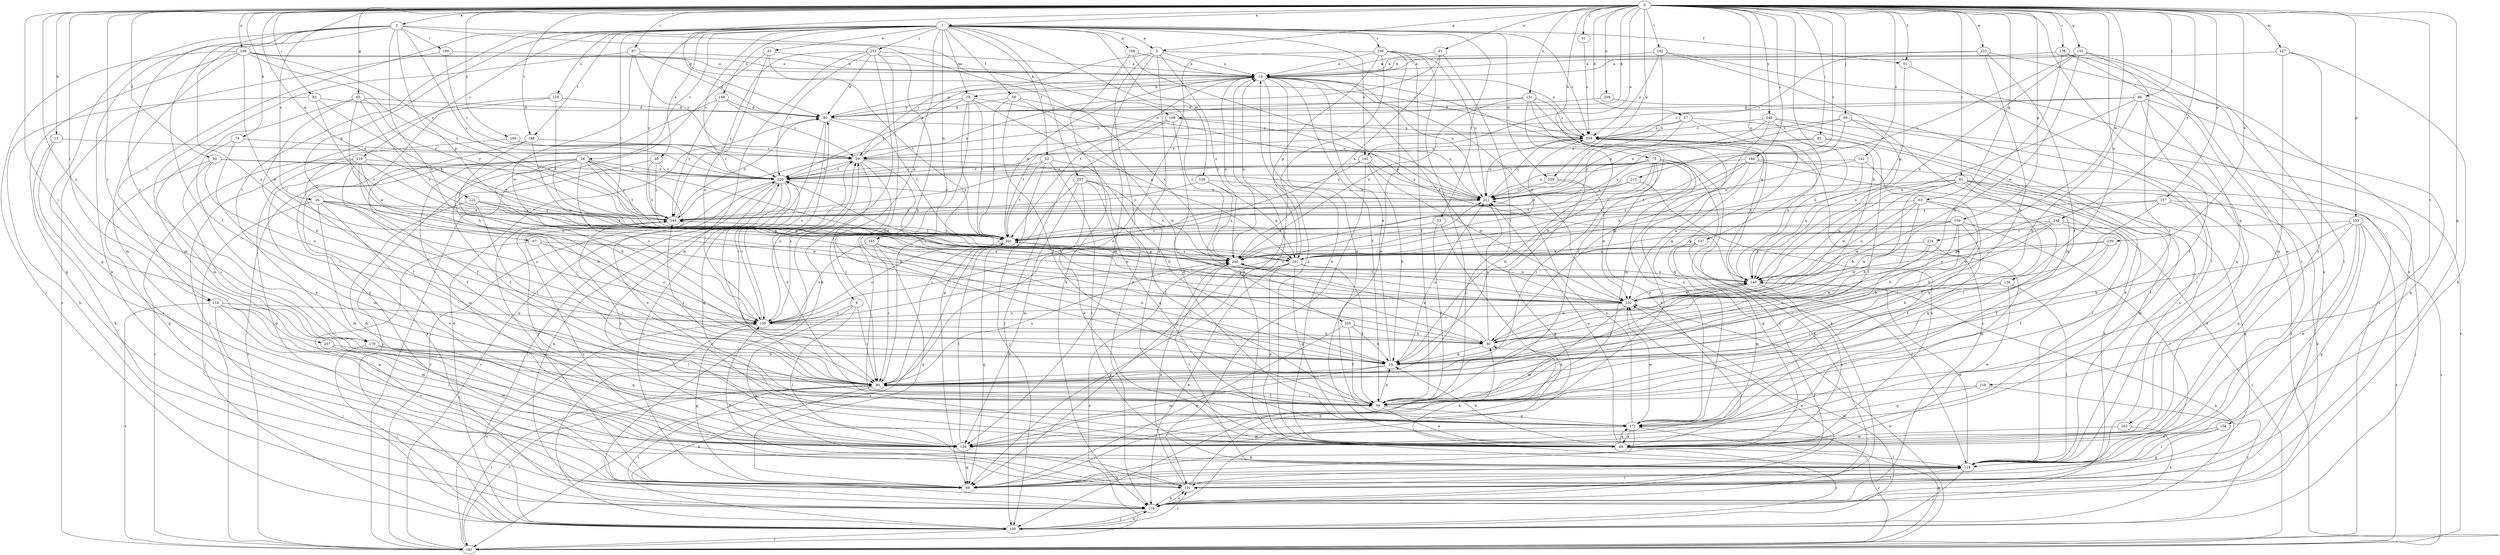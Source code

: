 strict digraph  {
0;
1;
3;
5;
6;
10;
13;
17;
18;
19;
26;
28;
29;
40;
41;
42;
48;
49;
50;
51;
52;
53;
58;
59;
63;
65;
67;
69;
74;
75;
80;
81;
82;
83;
86;
87;
90;
91;
99;
100;
108;
110;
118;
119;
127;
128;
129;
131;
136;
137;
138;
140;
142;
145;
148;
150;
152;
153;
157;
158;
159;
161;
163;
165;
168;
171;
176;
179;
180;
181;
184;
189;
191;
192;
198;
201;
207;
209;
210;
211;
215;
218;
219;
220;
222;
223;
224;
229;
230;
239;
240;
246;
248;
249;
250;
253;
255;
257;
259;
0 -> 1  [label=a];
0 -> 3  [label=a];
0 -> 5  [label=a];
0 -> 13  [label=b];
0 -> 17  [label=b];
0 -> 26  [label=c];
0 -> 40  [label=d];
0 -> 41  [label=e];
0 -> 50  [label=f];
0 -> 51  [label=f];
0 -> 63  [label=g];
0 -> 65  [label=g];
0 -> 74  [label=h];
0 -> 75  [label=h];
0 -> 80  [label=h];
0 -> 81  [label=i];
0 -> 82  [label=i];
0 -> 83  [label=i];
0 -> 86  [label=i];
0 -> 87  [label=i];
0 -> 90  [label=i];
0 -> 91  [label=j];
0 -> 99  [label=j];
0 -> 108  [label=k];
0 -> 118  [label=l];
0 -> 127  [label=m];
0 -> 131  [label=n];
0 -> 136  [label=n];
0 -> 137  [label=n];
0 -> 138  [label=n];
0 -> 142  [label=o];
0 -> 145  [label=o];
0 -> 152  [label=p];
0 -> 153  [label=p];
0 -> 157  [label=p];
0 -> 158  [label=p];
0 -> 159  [label=p];
0 -> 163  [label=q];
0 -> 176  [label=r];
0 -> 179  [label=r];
0 -> 184  [label=s];
0 -> 189  [label=s];
0 -> 192  [label=t];
0 -> 198  [label=t];
0 -> 207  [label=u];
0 -> 209  [label=u];
0 -> 215  [label=v];
0 -> 218  [label=v];
0 -> 222  [label=w];
0 -> 223  [label=w];
0 -> 224  [label=w];
0 -> 229  [label=w];
0 -> 239  [label=x];
0 -> 246  [label=y];
0 -> 248  [label=y];
1 -> 5  [label=a];
1 -> 6  [label=a];
1 -> 18  [label=b];
1 -> 28  [label=c];
1 -> 42  [label=e];
1 -> 48  [label=e];
1 -> 51  [label=f];
1 -> 52  [label=f];
1 -> 53  [label=f];
1 -> 58  [label=f];
1 -> 67  [label=g];
1 -> 118  [label=l];
1 -> 128  [label=m];
1 -> 145  [label=o];
1 -> 148  [label=o];
1 -> 165  [label=q];
1 -> 168  [label=q];
1 -> 179  [label=r];
1 -> 198  [label=t];
1 -> 201  [label=t];
1 -> 210  [label=u];
1 -> 219  [label=v];
1 -> 220  [label=v];
1 -> 229  [label=w];
1 -> 249  [label=y];
1 -> 250  [label=z];
1 -> 253  [label=z];
1 -> 255  [label=z];
1 -> 257  [label=z];
1 -> 259  [label=z];
3 -> 59  [label=f];
3 -> 69  [label=g];
3 -> 108  [label=k];
3 -> 110  [label=k];
3 -> 150  [label=o];
3 -> 161  [label=p];
3 -> 179  [label=r];
3 -> 180  [label=r];
3 -> 211  [label=u];
3 -> 230  [label=w];
3 -> 249  [label=y];
5 -> 10  [label=a];
5 -> 29  [label=c];
5 -> 49  [label=e];
5 -> 110  [label=k];
5 -> 129  [label=m];
5 -> 240  [label=x];
5 -> 259  [label=z];
6 -> 90  [label=i];
6 -> 119  [label=l];
6 -> 150  [label=o];
6 -> 191  [label=s];
10 -> 18  [label=b];
10 -> 49  [label=e];
10 -> 59  [label=f];
10 -> 171  [label=q];
10 -> 201  [label=t];
10 -> 211  [label=u];
10 -> 230  [label=w];
13 -> 29  [label=c];
13 -> 110  [label=k];
13 -> 191  [label=s];
17 -> 119  [label=l];
17 -> 171  [label=q];
17 -> 220  [label=v];
17 -> 249  [label=y];
17 -> 259  [label=z];
18 -> 40  [label=d];
18 -> 69  [label=g];
18 -> 90  [label=i];
18 -> 161  [label=p];
18 -> 201  [label=t];
18 -> 211  [label=u];
18 -> 220  [label=v];
19 -> 10  [label=a];
19 -> 90  [label=i];
19 -> 129  [label=m];
19 -> 211  [label=u];
26 -> 49  [label=e];
26 -> 100  [label=j];
26 -> 129  [label=m];
26 -> 150  [label=o];
26 -> 161  [label=p];
26 -> 230  [label=w];
26 -> 249  [label=y];
28 -> 49  [label=e];
28 -> 80  [label=h];
28 -> 100  [label=j];
28 -> 110  [label=k];
28 -> 129  [label=m];
28 -> 150  [label=o];
28 -> 181  [label=r];
28 -> 201  [label=t];
28 -> 220  [label=v];
28 -> 230  [label=w];
28 -> 249  [label=y];
29 -> 10  [label=a];
29 -> 19  [label=b];
29 -> 80  [label=h];
29 -> 90  [label=i];
29 -> 150  [label=o];
29 -> 211  [label=u];
29 -> 220  [label=v];
40 -> 10  [label=a];
40 -> 90  [label=i];
40 -> 150  [label=o];
40 -> 201  [label=t];
40 -> 259  [label=z];
41 -> 10  [label=a];
41 -> 90  [label=i];
41 -> 240  [label=x];
41 -> 249  [label=y];
42 -> 10  [label=a];
42 -> 150  [label=o];
42 -> 181  [label=r];
42 -> 201  [label=t];
48 -> 59  [label=f];
48 -> 201  [label=t];
48 -> 220  [label=v];
48 -> 249  [label=y];
49 -> 10  [label=a];
49 -> 19  [label=b];
49 -> 40  [label=d];
49 -> 100  [label=j];
49 -> 119  [label=l];
49 -> 171  [label=q];
49 -> 211  [label=u];
50 -> 69  [label=g];
50 -> 90  [label=i];
50 -> 150  [label=o];
50 -> 220  [label=v];
50 -> 249  [label=y];
51 -> 119  [label=l];
51 -> 161  [label=p];
52 -> 19  [label=b];
52 -> 100  [label=j];
52 -> 119  [label=l];
52 -> 201  [label=t];
52 -> 220  [label=v];
53 -> 59  [label=f];
53 -> 110  [label=k];
53 -> 201  [label=t];
58 -> 40  [label=d];
58 -> 59  [label=f];
58 -> 80  [label=h];
58 -> 201  [label=t];
58 -> 240  [label=x];
59 -> 19  [label=b];
59 -> 49  [label=e];
59 -> 90  [label=i];
59 -> 171  [label=q];
63 -> 80  [label=h];
63 -> 90  [label=i];
63 -> 140  [label=n];
63 -> 171  [label=q];
63 -> 230  [label=w];
63 -> 249  [label=y];
65 -> 19  [label=b];
65 -> 40  [label=d];
65 -> 129  [label=m];
65 -> 230  [label=w];
65 -> 240  [label=x];
65 -> 249  [label=y];
67 -> 69  [label=g];
67 -> 90  [label=i];
67 -> 150  [label=o];
67 -> 161  [label=p];
69 -> 220  [label=v];
69 -> 249  [label=y];
74 -> 29  [label=c];
74 -> 49  [label=e];
74 -> 90  [label=i];
75 -> 19  [label=b];
75 -> 49  [label=e];
75 -> 69  [label=g];
75 -> 90  [label=i];
75 -> 110  [label=k];
75 -> 191  [label=s];
75 -> 211  [label=u];
75 -> 220  [label=v];
75 -> 249  [label=y];
80 -> 19  [label=b];
80 -> 140  [label=n];
80 -> 211  [label=u];
80 -> 240  [label=x];
81 -> 59  [label=f];
81 -> 69  [label=g];
81 -> 80  [label=h];
81 -> 100  [label=j];
81 -> 110  [label=k];
81 -> 129  [label=m];
81 -> 140  [label=n];
81 -> 211  [label=u];
81 -> 230  [label=w];
81 -> 240  [label=x];
82 -> 29  [label=c];
82 -> 49  [label=e];
82 -> 59  [label=f];
82 -> 249  [label=y];
83 -> 40  [label=d];
83 -> 110  [label=k];
83 -> 201  [label=t];
83 -> 240  [label=x];
86 -> 19  [label=b];
86 -> 40  [label=d];
86 -> 59  [label=f];
86 -> 69  [label=g];
86 -> 140  [label=n];
86 -> 171  [label=q];
86 -> 259  [label=z];
87 -> 10  [label=a];
87 -> 29  [label=c];
87 -> 40  [label=d];
87 -> 129  [label=m];
87 -> 230  [label=w];
90 -> 59  [label=f];
90 -> 100  [label=j];
90 -> 110  [label=k];
90 -> 181  [label=r];
90 -> 240  [label=x];
90 -> 249  [label=y];
91 -> 259  [label=z];
99 -> 140  [label=n];
99 -> 181  [label=r];
99 -> 201  [label=t];
99 -> 211  [label=u];
99 -> 259  [label=z];
100 -> 29  [label=c];
100 -> 40  [label=d];
100 -> 110  [label=k];
100 -> 140  [label=n];
100 -> 181  [label=r];
100 -> 191  [label=s];
100 -> 230  [label=w];
108 -> 100  [label=j];
108 -> 171  [label=q];
108 -> 201  [label=t];
108 -> 211  [label=u];
108 -> 259  [label=z];
110 -> 100  [label=j];
110 -> 191  [label=s];
110 -> 230  [label=w];
110 -> 259  [label=z];
118 -> 100  [label=j];
118 -> 119  [label=l];
118 -> 129  [label=m];
118 -> 150  [label=o];
118 -> 181  [label=r];
118 -> 191  [label=s];
119 -> 10  [label=a];
119 -> 69  [label=g];
119 -> 80  [label=h];
119 -> 100  [label=j];
119 -> 140  [label=n];
119 -> 191  [label=s];
127 -> 10  [label=a];
127 -> 49  [label=e];
127 -> 110  [label=k];
127 -> 129  [label=m];
128 -> 161  [label=p];
128 -> 211  [label=u];
128 -> 240  [label=x];
128 -> 249  [label=y];
129 -> 69  [label=g];
129 -> 201  [label=t];
129 -> 249  [label=y];
129 -> 259  [label=z];
131 -> 19  [label=b];
131 -> 29  [label=c];
131 -> 40  [label=d];
131 -> 59  [label=f];
131 -> 129  [label=m];
131 -> 240  [label=x];
131 -> 259  [label=z];
136 -> 49  [label=e];
136 -> 90  [label=i];
136 -> 119  [label=l];
136 -> 150  [label=o];
136 -> 230  [label=w];
137 -> 119  [label=l];
137 -> 129  [label=m];
137 -> 240  [label=x];
138 -> 10  [label=a];
138 -> 69  [label=g];
138 -> 100  [label=j];
138 -> 129  [label=m];
138 -> 220  [label=v];
138 -> 230  [label=w];
138 -> 249  [label=y];
138 -> 259  [label=z];
140 -> 10  [label=a];
140 -> 49  [label=e];
140 -> 90  [label=i];
140 -> 230  [label=w];
142 -> 140  [label=n];
142 -> 171  [label=q];
142 -> 220  [label=v];
142 -> 240  [label=x];
145 -> 19  [label=b];
145 -> 150  [label=o];
145 -> 191  [label=s];
145 -> 211  [label=u];
145 -> 220  [label=v];
145 -> 230  [label=w];
148 -> 29  [label=c];
148 -> 40  [label=d];
148 -> 80  [label=h];
148 -> 249  [label=y];
150 -> 29  [label=c];
150 -> 69  [label=g];
150 -> 80  [label=h];
150 -> 211  [label=u];
150 -> 220  [label=v];
152 -> 10  [label=a];
152 -> 59  [label=f];
152 -> 119  [label=l];
152 -> 140  [label=n];
152 -> 211  [label=u];
152 -> 230  [label=w];
153 -> 19  [label=b];
153 -> 49  [label=e];
153 -> 69  [label=g];
153 -> 119  [label=l];
153 -> 171  [label=q];
153 -> 181  [label=r];
153 -> 201  [label=t];
157 -> 49  [label=e];
157 -> 90  [label=i];
157 -> 181  [label=r];
157 -> 230  [label=w];
157 -> 249  [label=y];
158 -> 49  [label=e];
158 -> 69  [label=g];
158 -> 119  [label=l];
159 -> 19  [label=b];
159 -> 59  [label=f];
159 -> 80  [label=h];
159 -> 119  [label=l];
159 -> 161  [label=p];
159 -> 201  [label=t];
159 -> 230  [label=w];
161 -> 10  [label=a];
161 -> 49  [label=e];
161 -> 59  [label=f];
161 -> 69  [label=g];
161 -> 110  [label=k];
161 -> 140  [label=n];
161 -> 171  [label=q];
163 -> 110  [label=k];
163 -> 129  [label=m];
165 -> 19  [label=b];
165 -> 69  [label=g];
165 -> 90  [label=i];
165 -> 140  [label=n];
165 -> 150  [label=o];
165 -> 240  [label=x];
168 -> 10  [label=a];
168 -> 110  [label=k];
168 -> 140  [label=n];
171 -> 49  [label=e];
171 -> 69  [label=g];
171 -> 129  [label=m];
171 -> 181  [label=r];
171 -> 211  [label=u];
171 -> 230  [label=w];
171 -> 249  [label=y];
171 -> 259  [label=z];
176 -> 10  [label=a];
176 -> 19  [label=b];
176 -> 49  [label=e];
176 -> 119  [label=l];
176 -> 191  [label=s];
179 -> 19  [label=b];
179 -> 90  [label=i];
179 -> 100  [label=j];
179 -> 171  [label=q];
180 -> 10  [label=a];
180 -> 181  [label=r];
180 -> 220  [label=v];
181 -> 90  [label=i];
181 -> 150  [label=o];
181 -> 171  [label=q];
181 -> 220  [label=v];
181 -> 230  [label=w];
181 -> 240  [label=x];
184 -> 110  [label=k];
184 -> 119  [label=l];
184 -> 201  [label=t];
184 -> 220  [label=v];
184 -> 230  [label=w];
184 -> 240  [label=x];
189 -> 29  [label=c];
189 -> 59  [label=f];
189 -> 220  [label=v];
191 -> 80  [label=h];
191 -> 110  [label=k];
191 -> 119  [label=l];
191 -> 150  [label=o];
191 -> 240  [label=x];
192 -> 10  [label=a];
192 -> 129  [label=m];
192 -> 181  [label=r];
192 -> 211  [label=u];
192 -> 259  [label=z];
198 -> 29  [label=c];
198 -> 59  [label=f];
198 -> 140  [label=n];
198 -> 150  [label=o];
201 -> 10  [label=a];
201 -> 69  [label=g];
201 -> 150  [label=o];
201 -> 181  [label=r];
201 -> 240  [label=x];
201 -> 249  [label=y];
207 -> 19  [label=b];
207 -> 129  [label=m];
209 -> 40  [label=d];
209 -> 119  [label=l];
210 -> 40  [label=d];
210 -> 69  [label=g];
210 -> 181  [label=r];
210 -> 201  [label=t];
211 -> 249  [label=y];
211 -> 259  [label=z];
215 -> 49  [label=e];
215 -> 201  [label=t];
215 -> 211  [label=u];
218 -> 59  [label=f];
218 -> 100  [label=j];
218 -> 171  [label=q];
219 -> 19  [label=b];
219 -> 59  [label=f];
219 -> 69  [label=g];
219 -> 90  [label=i];
219 -> 129  [label=m];
219 -> 181  [label=r];
219 -> 220  [label=v];
219 -> 240  [label=x];
220 -> 29  [label=c];
220 -> 90  [label=i];
220 -> 100  [label=j];
220 -> 110  [label=k];
220 -> 171  [label=q];
220 -> 181  [label=r];
220 -> 211  [label=u];
222 -> 90  [label=i];
222 -> 129  [label=m];
222 -> 161  [label=p];
222 -> 201  [label=t];
222 -> 249  [label=y];
223 -> 10  [label=a];
223 -> 19  [label=b];
223 -> 29  [label=c];
223 -> 59  [label=f];
223 -> 191  [label=s];
224 -> 90  [label=i];
224 -> 161  [label=p];
224 -> 171  [label=q];
224 -> 230  [label=w];
224 -> 240  [label=x];
229 -> 69  [label=g];
229 -> 211  [label=u];
229 -> 230  [label=w];
230 -> 10  [label=a];
230 -> 129  [label=m];
230 -> 140  [label=n];
230 -> 150  [label=o];
230 -> 201  [label=t];
230 -> 220  [label=v];
239 -> 19  [label=b];
239 -> 59  [label=f];
239 -> 140  [label=n];
239 -> 161  [label=p];
240 -> 10  [label=a];
240 -> 119  [label=l];
240 -> 140  [label=n];
240 -> 259  [label=z];
246 -> 80  [label=h];
246 -> 140  [label=n];
246 -> 181  [label=r];
246 -> 191  [label=s];
246 -> 211  [label=u];
246 -> 259  [label=z];
248 -> 59  [label=f];
248 -> 80  [label=h];
248 -> 161  [label=p];
248 -> 181  [label=r];
248 -> 201  [label=t];
248 -> 230  [label=w];
249 -> 40  [label=d];
249 -> 191  [label=s];
249 -> 201  [label=t];
250 -> 10  [label=a];
250 -> 49  [label=e];
250 -> 59  [label=f];
250 -> 69  [label=g];
250 -> 90  [label=i];
250 -> 100  [label=j];
250 -> 161  [label=p];
250 -> 211  [label=u];
253 -> 10  [label=a];
253 -> 19  [label=b];
253 -> 40  [label=d];
253 -> 59  [label=f];
253 -> 110  [label=k];
253 -> 129  [label=m];
253 -> 220  [label=v];
253 -> 249  [label=y];
255 -> 19  [label=b];
255 -> 59  [label=f];
255 -> 69  [label=g];
255 -> 80  [label=h];
257 -> 49  [label=e];
257 -> 59  [label=f];
257 -> 90  [label=i];
257 -> 129  [label=m];
257 -> 171  [label=q];
257 -> 211  [label=u];
257 -> 240  [label=x];
259 -> 29  [label=c];
259 -> 110  [label=k];
259 -> 140  [label=n];
259 -> 211  [label=u];
}
